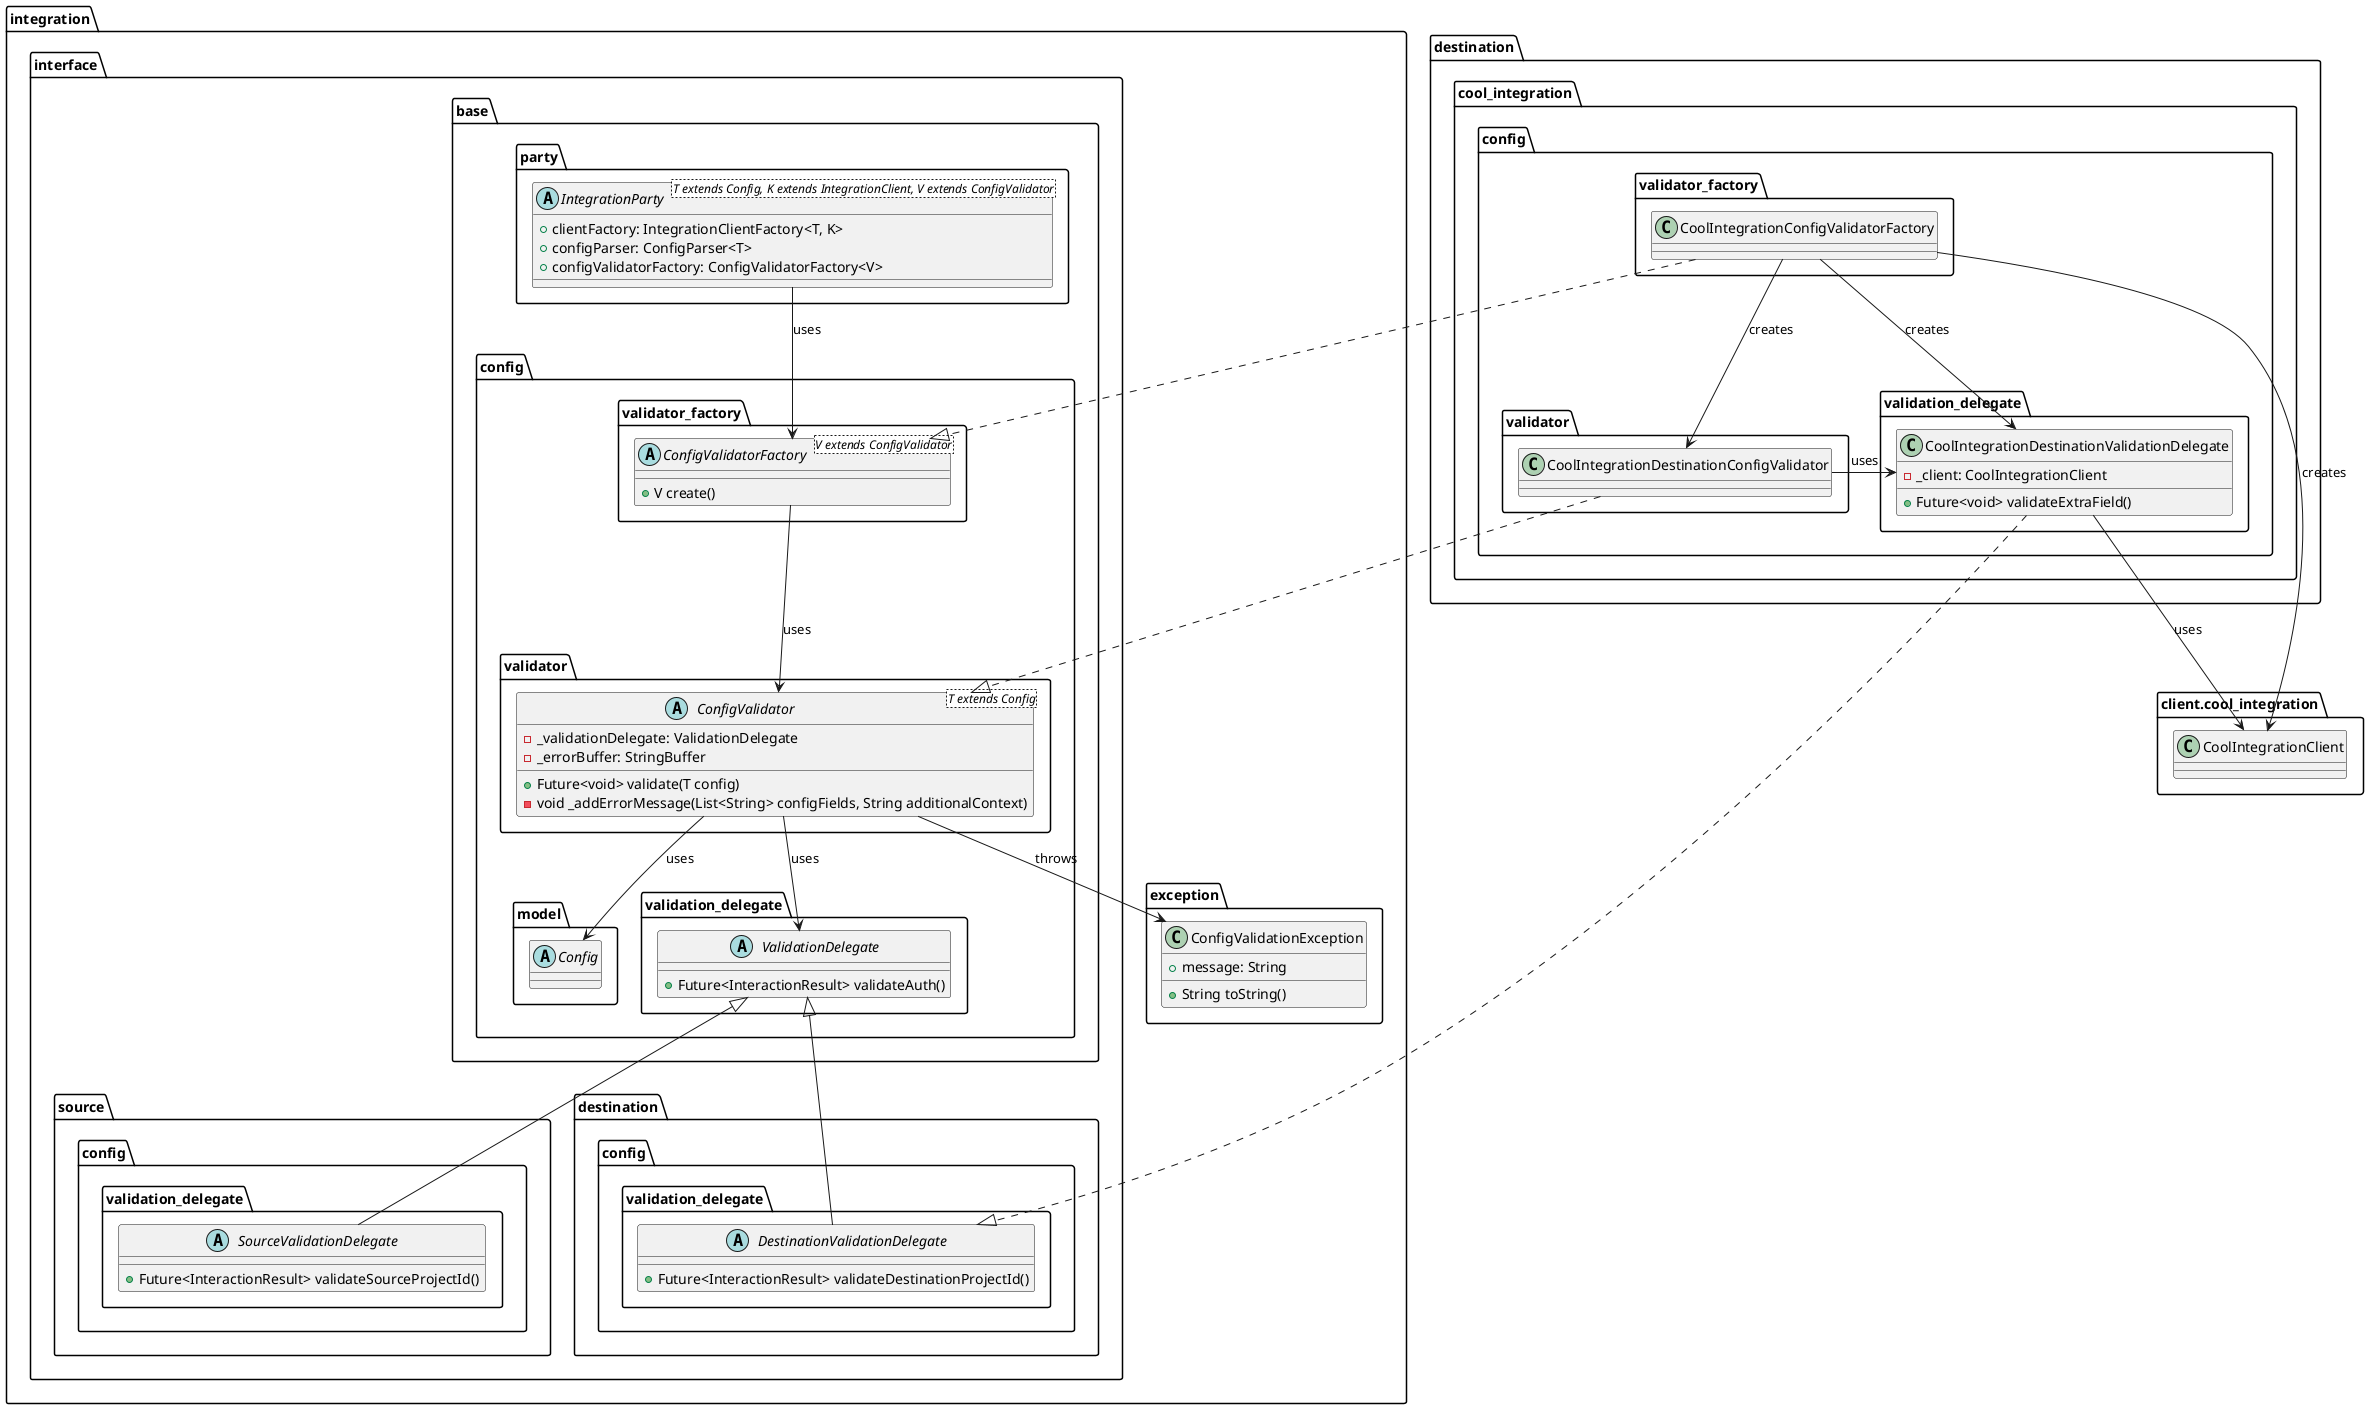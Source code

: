 @startuml ci_integrations_config_validator_class_diagram

    package integration {
        package interface {
            package base {
                package party {
                    abstract class IntegrationParty<T extends Config, K extends IntegrationClient, V extends ConfigValidator> {
                        + clientFactory: IntegrationClientFactory<T, K>
                        + configParser: ConfigParser<T>
                        + configValidatorFactory: ConfigValidatorFactory<V>
                    }
                }

                package config {
                    package model {
                        abstract class Config {}
                    }

                    package validator {
                        abstract class ConfigValidator<T extends Config> {
                            - _validationDelegate: ValidationDelegate 
                            - _errorBuffer: StringBuffer
                            + Future<void> validate(T config)
                            - void _addErrorMessage(List<String> configFields, String additionalContext)
                        }
                    }

                    package validation_delegate as base_validation_delegate {
                        abstract class ValidationDelegate {
                            + Future<InteractionResult> validateAuth()
                        }
                    }

                    package validator_factory {
                        abstract class ConfigValidatorFactory<V extends ConfigValidator> {
                            + V create()
                        }
                    }
                }
            }

            package source.config.validation_delegate {
                abstract class SourceValidationDelegate {
                    + Future<InteractionResult> validateSourceProjectId()
                }
            }

            package destination.config.validation_delegate {
                abstract class DestinationValidationDelegate {
                    + Future<InteractionResult> validateDestinationProjectId()
                }
            }
        }

        package exception {
            class ConfigValidationException {
                + message: String
                + String toString()
            }
        }
    }

    package destination.cool_integration {
        package config as cool_integration_config {
            package validator as cool_integration_validator {
                class CoolIntegrationDestinationConfigValidator {}
            }

            package validator_factory as cool_integration_validator_validator_factory {
                class CoolIntegrationConfigValidatorFactory {}
            }

            package validation_delegate {
                class CoolIntegrationDestinationValidationDelegate {
                    - _client: CoolIntegrationClient
                    + Future<void> validateExtraField()
                }
            }
        }
    }

     package client.cool_integration as client_cool_integration {
        class CoolIntegrationClient {}
    }

    IntegrationParty --> ConfigValidatorFactory : uses

    ConfigValidatorFactory --> ConfigValidator : uses

    ConfigValidator --> ValidationDelegate : uses
    ConfigValidator --> ConfigValidationException : throws
    ConfigValidator --> Config : uses

    SourceValidationDelegate --up|> ValidationDelegate
    DestinationValidationDelegate --up|> ValidationDelegate

    CoolIntegrationDestinationValidationDelegate ..|> DestinationValidationDelegate

    CoolIntegrationDestinationConfigValidator ..|> ConfigValidator
    CoolIntegrationDestinationConfigValidator -left-> CoolIntegrationDestinationValidationDelegate : uses
    CoolIntegrationDestinationValidationDelegate -down-> CoolIntegrationClient : uses
    CoolIntegrationConfigValidatorFactory ..|> ConfigValidatorFactory
    CoolIntegrationConfigValidatorFactory --> CoolIntegrationDestinationConfigValidator : creates
    CoolIntegrationConfigValidatorFactory --> CoolIntegrationClient : creates
    CoolIntegrationConfigValidatorFactory --> CoolIntegrationDestinationValidationDelegate : creates

@enduml
